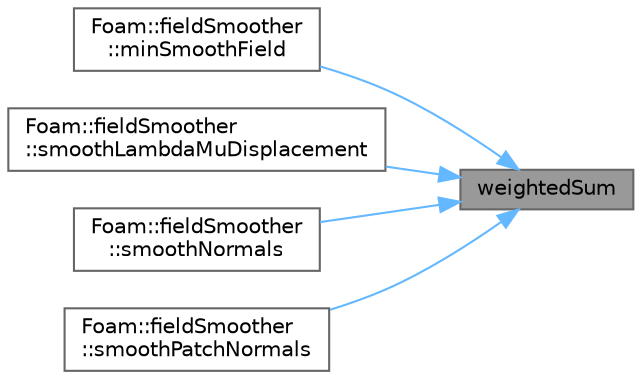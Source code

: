 digraph "weightedSum"
{
 // LATEX_PDF_SIZE
  bgcolor="transparent";
  edge [fontname=Helvetica,fontsize=10,labelfontname=Helvetica,labelfontsize=10];
  node [fontname=Helvetica,fontsize=10,shape=box,height=0.2,width=0.4];
  rankdir="RL";
  Node1 [id="Node000001",label="weightedSum",height=0.2,width=0.4,color="gray40", fillcolor="grey60", style="filled", fontcolor="black",tooltip=" "];
  Node1 -> Node2 [id="edge1_Node000001_Node000002",dir="back",color="steelblue1",style="solid",tooltip=" "];
  Node2 [id="Node000002",label="Foam::fieldSmoother\l::minSmoothField",height=0.2,width=0.4,color="grey40", fillcolor="white", style="filled",URL="$classFoam_1_1fieldSmoother.html#ad7461f1ad36656b3a8d5a9528c38d0e3",tooltip=" "];
  Node1 -> Node3 [id="edge2_Node000001_Node000003",dir="back",color="steelblue1",style="solid",tooltip=" "];
  Node3 [id="Node000003",label="Foam::fieldSmoother\l::smoothLambdaMuDisplacement",height=0.2,width=0.4,color="grey40", fillcolor="white", style="filled",URL="$classFoam_1_1fieldSmoother.html#a387f7f237d7c038e81435715100f8ee5",tooltip=" "];
  Node1 -> Node4 [id="edge3_Node000001_Node000004",dir="back",color="steelblue1",style="solid",tooltip=" "];
  Node4 [id="Node000004",label="Foam::fieldSmoother\l::smoothNormals",height=0.2,width=0.4,color="grey40", fillcolor="white", style="filled",URL="$classFoam_1_1fieldSmoother.html#a8eb7ebd222890d533be3f23d4c7d4692",tooltip=" "];
  Node1 -> Node5 [id="edge4_Node000001_Node000005",dir="back",color="steelblue1",style="solid",tooltip=" "];
  Node5 [id="Node000005",label="Foam::fieldSmoother\l::smoothPatchNormals",height=0.2,width=0.4,color="grey40", fillcolor="white", style="filled",URL="$classFoam_1_1fieldSmoother.html#abfb4cc33ba14d57a5ec9b81ba1c3572b",tooltip=" "];
}
